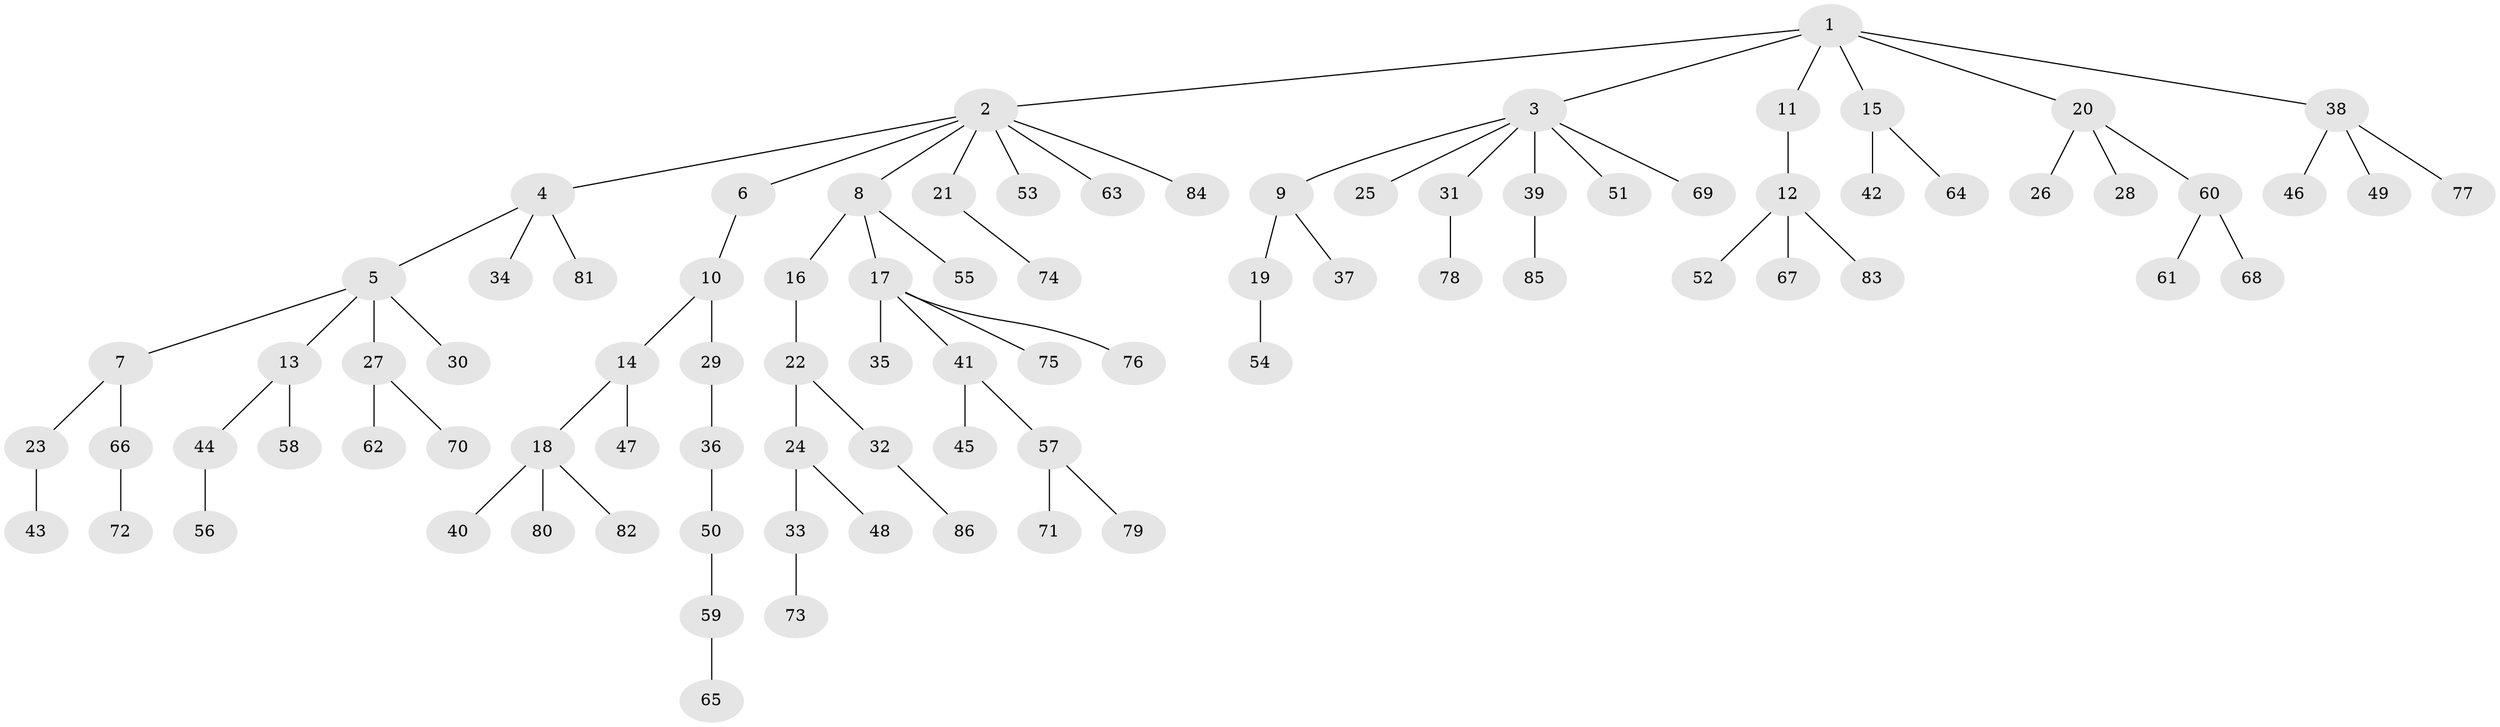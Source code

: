 // Generated by graph-tools (version 1.1) at 2025/53/03/09/25 04:53:01]
// undirected, 86 vertices, 85 edges
graph export_dot {
graph [start="1"]
  node [color=gray90,style=filled];
  1;
  2;
  3;
  4;
  5;
  6;
  7;
  8;
  9;
  10;
  11;
  12;
  13;
  14;
  15;
  16;
  17;
  18;
  19;
  20;
  21;
  22;
  23;
  24;
  25;
  26;
  27;
  28;
  29;
  30;
  31;
  32;
  33;
  34;
  35;
  36;
  37;
  38;
  39;
  40;
  41;
  42;
  43;
  44;
  45;
  46;
  47;
  48;
  49;
  50;
  51;
  52;
  53;
  54;
  55;
  56;
  57;
  58;
  59;
  60;
  61;
  62;
  63;
  64;
  65;
  66;
  67;
  68;
  69;
  70;
  71;
  72;
  73;
  74;
  75;
  76;
  77;
  78;
  79;
  80;
  81;
  82;
  83;
  84;
  85;
  86;
  1 -- 2;
  1 -- 3;
  1 -- 11;
  1 -- 15;
  1 -- 20;
  1 -- 38;
  2 -- 4;
  2 -- 6;
  2 -- 8;
  2 -- 21;
  2 -- 53;
  2 -- 63;
  2 -- 84;
  3 -- 9;
  3 -- 25;
  3 -- 31;
  3 -- 39;
  3 -- 51;
  3 -- 69;
  4 -- 5;
  4 -- 34;
  4 -- 81;
  5 -- 7;
  5 -- 13;
  5 -- 27;
  5 -- 30;
  6 -- 10;
  7 -- 23;
  7 -- 66;
  8 -- 16;
  8 -- 17;
  8 -- 55;
  9 -- 19;
  9 -- 37;
  10 -- 14;
  10 -- 29;
  11 -- 12;
  12 -- 52;
  12 -- 67;
  12 -- 83;
  13 -- 44;
  13 -- 58;
  14 -- 18;
  14 -- 47;
  15 -- 42;
  15 -- 64;
  16 -- 22;
  17 -- 35;
  17 -- 41;
  17 -- 75;
  17 -- 76;
  18 -- 40;
  18 -- 80;
  18 -- 82;
  19 -- 54;
  20 -- 26;
  20 -- 28;
  20 -- 60;
  21 -- 74;
  22 -- 24;
  22 -- 32;
  23 -- 43;
  24 -- 33;
  24 -- 48;
  27 -- 62;
  27 -- 70;
  29 -- 36;
  31 -- 78;
  32 -- 86;
  33 -- 73;
  36 -- 50;
  38 -- 46;
  38 -- 49;
  38 -- 77;
  39 -- 85;
  41 -- 45;
  41 -- 57;
  44 -- 56;
  50 -- 59;
  57 -- 71;
  57 -- 79;
  59 -- 65;
  60 -- 61;
  60 -- 68;
  66 -- 72;
}
